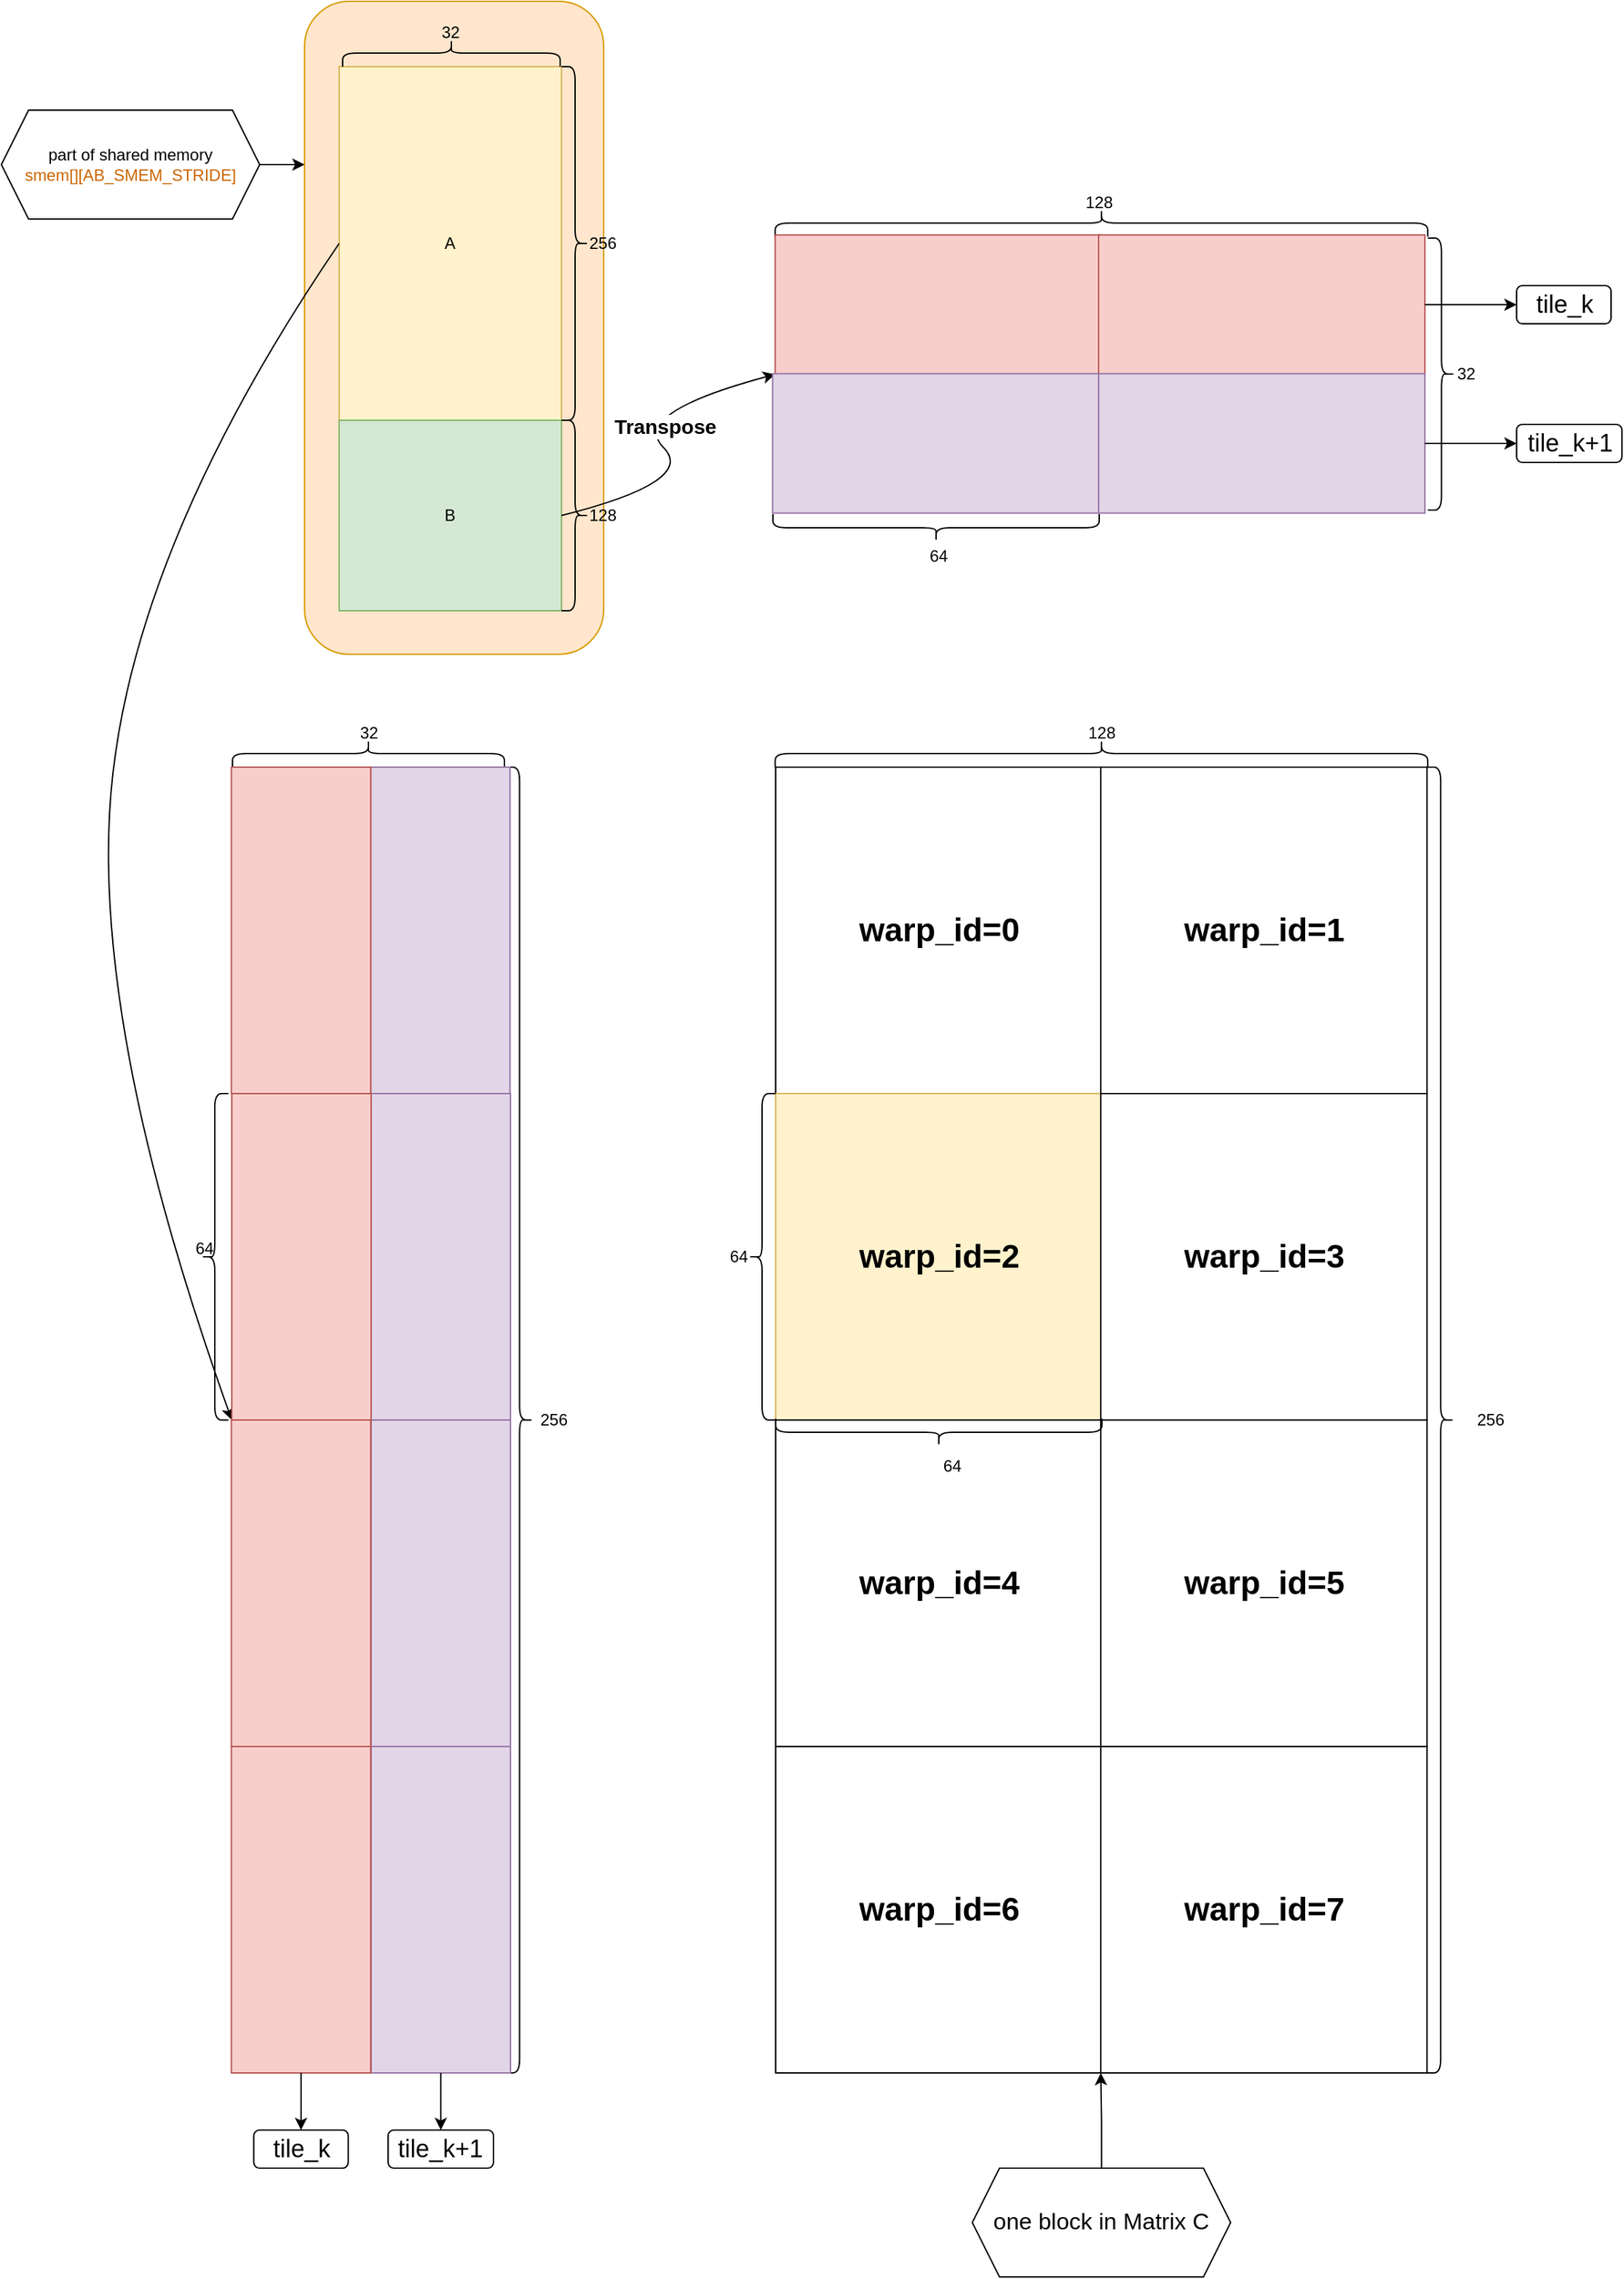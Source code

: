 <mxfile version="24.0.4" type="device">
  <diagram name="Page-1" id="_nR7e4XgD6fj8UJKNjDj">
    <mxGraphModel dx="2445" dy="-3425" grid="1" gridSize="10" guides="1" tooltips="1" connect="1" arrows="1" fold="1" page="1" pageScale="1" pageWidth="850" pageHeight="1100" math="0" shadow="0">
      <root>
        <mxCell id="0" />
        <mxCell id="1" parent="0" />
        <mxCell id="BASvvJVavqTpIo9RgMH1-975" value="" style="rounded=1;whiteSpace=wrap;html=1;fillColor=#ffe6cc;strokeColor=#d79b00;" parent="1" vertex="1">
          <mxGeometry x="-348.96" y="4587" width="220" height="480" as="geometry" />
        </mxCell>
        <mxCell id="BASvvJVavqTpIo9RgMH1-934" value="&lt;b&gt;&lt;font style=&quot;font-size: 24px;&quot;&gt;warp_id=0&lt;/font&gt;&lt;/b&gt;" style="whiteSpace=wrap;html=1;aspect=fixed;" parent="1" vertex="1">
          <mxGeometry x="-2.5" y="5150" width="240" height="240" as="geometry" />
        </mxCell>
        <mxCell id="BASvvJVavqTpIo9RgMH1-942" value="&lt;b&gt;&lt;font style=&quot;font-size: 24px;&quot;&gt;warp_id=1&lt;/font&gt;&lt;/b&gt;" style="whiteSpace=wrap;html=1;aspect=fixed;" parent="1" vertex="1">
          <mxGeometry x="236.64" y="5150" width="240" height="240" as="geometry" />
        </mxCell>
        <mxCell id="BASvvJVavqTpIo9RgMH1-943" value="&lt;b&gt;&lt;font style=&quot;font-size: 24px;&quot;&gt;warp_id=2&lt;/font&gt;&lt;/b&gt;" style="whiteSpace=wrap;html=1;aspect=fixed;fillColor=#fff2cc;strokeColor=#d6b656;" parent="1" vertex="1">
          <mxGeometry x="-2.5" y="5390" width="240" height="240" as="geometry" />
        </mxCell>
        <mxCell id="BASvvJVavqTpIo9RgMH1-944" value="&lt;b&gt;&lt;font style=&quot;font-size: 24px;&quot;&gt;warp_id=3&lt;/font&gt;&lt;/b&gt;" style="whiteSpace=wrap;html=1;aspect=fixed;" parent="1" vertex="1">
          <mxGeometry x="236.64" y="5390" width="240" height="240" as="geometry" />
        </mxCell>
        <mxCell id="BASvvJVavqTpIo9RgMH1-945" value="&lt;b&gt;&lt;font style=&quot;font-size: 24px;&quot;&gt;warp_id=4&lt;/font&gt;&lt;/b&gt;" style="whiteSpace=wrap;html=1;aspect=fixed;" parent="1" vertex="1">
          <mxGeometry x="-2.5" y="5630" width="240" height="240" as="geometry" />
        </mxCell>
        <mxCell id="BASvvJVavqTpIo9RgMH1-946" value="&lt;b&gt;&lt;font style=&quot;font-size: 24px;&quot;&gt;warp_id=5&lt;/font&gt;&lt;/b&gt;" style="whiteSpace=wrap;html=1;aspect=fixed;" parent="1" vertex="1">
          <mxGeometry x="236.64" y="5630" width="240" height="240" as="geometry" />
        </mxCell>
        <mxCell id="BASvvJVavqTpIo9RgMH1-947" value="&lt;b&gt;&lt;font style=&quot;font-size: 24px;&quot;&gt;warp_id=6&lt;/font&gt;&lt;/b&gt;" style="whiteSpace=wrap;html=1;aspect=fixed;" parent="1" vertex="1">
          <mxGeometry x="-2.5" y="5870" width="240" height="240" as="geometry" />
        </mxCell>
        <mxCell id="BASvvJVavqTpIo9RgMH1-948" value="&lt;b&gt;&lt;font style=&quot;font-size: 24px;&quot;&gt;warp_id=7&lt;/font&gt;&lt;/b&gt;" style="whiteSpace=wrap;html=1;aspect=fixed;" parent="1" vertex="1">
          <mxGeometry x="236.64" y="5870" width="240" height="240" as="geometry" />
        </mxCell>
        <mxCell id="BASvvJVavqTpIo9RgMH1-949" value="" style="shape=curlyBracket;whiteSpace=wrap;html=1;rounded=1;flipH=1;labelPosition=right;verticalLabelPosition=middle;align=left;verticalAlign=middle;" parent="1" vertex="1">
          <mxGeometry x="476.64" y="5150" width="20" height="960" as="geometry" />
        </mxCell>
        <mxCell id="BASvvJVavqTpIo9RgMH1-950" value="256" style="text;html=1;align=center;verticalAlign=middle;resizable=0;points=[];autosize=1;strokeColor=none;fillColor=none;" parent="1" vertex="1">
          <mxGeometry x="502.5" y="5615" width="40" height="30" as="geometry" />
        </mxCell>
        <mxCell id="BASvvJVavqTpIo9RgMH1-951" value="" style="shape=curlyBracket;whiteSpace=wrap;html=1;rounded=1;labelPosition=left;verticalLabelPosition=middle;align=right;verticalAlign=middle;rotation=90;" parent="1" vertex="1">
          <mxGeometry x="227.16" y="4900" width="20" height="480" as="geometry" />
        </mxCell>
        <mxCell id="BASvvJVavqTpIo9RgMH1-952" value="128" style="text;html=1;align=center;verticalAlign=middle;resizable=0;points=[];autosize=1;strokeColor=none;fillColor=none;" parent="1" vertex="1">
          <mxGeometry x="217.16" y="5110" width="40" height="30" as="geometry" />
        </mxCell>
        <mxCell id="BASvvJVavqTpIo9RgMH1-955" value="" style="shape=curlyBracket;whiteSpace=wrap;html=1;rounded=1;flipH=1;labelPosition=right;verticalLabelPosition=middle;align=left;verticalAlign=middle;rotation=-90;" parent="1" vertex="1">
          <mxGeometry x="-312" y="5040" width="20" height="200" as="geometry" />
        </mxCell>
        <mxCell id="BASvvJVavqTpIo9RgMH1-956" value="32" style="text;html=1;align=center;verticalAlign=middle;resizable=0;points=[];autosize=1;strokeColor=none;fillColor=none;" parent="1" vertex="1">
          <mxGeometry x="-322.5" y="5110" width="40" height="30" as="geometry" />
        </mxCell>
        <mxCell id="BASvvJVavqTpIo9RgMH1-957" value="" style="shape=curlyBracket;whiteSpace=wrap;html=1;rounded=1;flipH=1;labelPosition=right;verticalLabelPosition=middle;align=left;verticalAlign=middle;rotation=0;" parent="1" vertex="1">
          <mxGeometry x="477.22" y="4761" width="20" height="200" as="geometry" />
        </mxCell>
        <mxCell id="BASvvJVavqTpIo9RgMH1-958" value="32" style="text;html=1;align=center;verticalAlign=middle;resizable=0;points=[];autosize=1;strokeColor=none;fillColor=none;" parent="1" vertex="1">
          <mxGeometry x="485.27" y="4846" width="40" height="30" as="geometry" />
        </mxCell>
        <mxCell id="BASvvJVavqTpIo9RgMH1-964" value="A" style="rounded=0;whiteSpace=wrap;html=1;fillColor=#fff2cc;strokeColor=#d6b656;" parent="1" vertex="1">
          <mxGeometry x="-323.56" y="4635" width="163.56" height="260" as="geometry" />
        </mxCell>
        <mxCell id="BASvvJVavqTpIo9RgMH1-965" value="B" style="rounded=0;whiteSpace=wrap;html=1;fillColor=#d5e8d4;strokeColor=#82b366;" parent="1" vertex="1">
          <mxGeometry x="-323.56" y="4895" width="163.56" height="140" as="geometry" />
        </mxCell>
        <mxCell id="BASvvJVavqTpIo9RgMH1-966" value="part of shared&amp;nbsp;&lt;span style=&quot;background-color: initial;&quot;&gt;memory&lt;/span&gt;&lt;div&gt;&lt;font color=&quot;#cc6600&quot;&gt;smem[][AB_SMEM_STRIDE]&lt;/font&gt;&lt;/div&gt;" style="shape=hexagon;perimeter=hexagonPerimeter2;whiteSpace=wrap;html=1;fixedSize=1;" parent="1" vertex="1">
          <mxGeometry x="-572" y="4667" width="190" height="80" as="geometry" />
        </mxCell>
        <mxCell id="BASvvJVavqTpIo9RgMH1-967" value="" style="shape=curlyBracket;whiteSpace=wrap;html=1;rounded=1;flipH=1;labelPosition=right;verticalLabelPosition=middle;align=left;verticalAlign=middle;rotation=-90;" parent="1" vertex="1">
          <mxGeometry x="-251.0" y="4545" width="20" height="160" as="geometry" />
        </mxCell>
        <mxCell id="BASvvJVavqTpIo9RgMH1-968" value="32" style="text;html=1;align=center;verticalAlign=middle;resizable=0;points=[];autosize=1;strokeColor=none;fillColor=none;" parent="1" vertex="1">
          <mxGeometry x="-261.78" y="4595" width="40" height="30" as="geometry" />
        </mxCell>
        <mxCell id="BASvvJVavqTpIo9RgMH1-969" value="" style="shape=curlyBracket;whiteSpace=wrap;html=1;rounded=1;flipH=1;labelPosition=right;verticalLabelPosition=middle;align=left;verticalAlign=middle;" parent="1" vertex="1">
          <mxGeometry x="-160.0" y="4635" width="20" height="260" as="geometry" />
        </mxCell>
        <mxCell id="BASvvJVavqTpIo9RgMH1-970" value="" style="shape=curlyBracket;whiteSpace=wrap;html=1;rounded=1;flipH=1;labelPosition=right;verticalLabelPosition=middle;align=left;verticalAlign=middle;" parent="1" vertex="1">
          <mxGeometry x="-160.0" y="4895" width="20" height="140" as="geometry" />
        </mxCell>
        <mxCell id="BASvvJVavqTpIo9RgMH1-971" value="256" style="text;html=1;align=center;verticalAlign=middle;resizable=0;points=[];autosize=1;strokeColor=none;fillColor=none;" parent="1" vertex="1">
          <mxGeometry x="-150" y="4750" width="40" height="30" as="geometry" />
        </mxCell>
        <mxCell id="BASvvJVavqTpIo9RgMH1-972" value="128" style="text;html=1;align=center;verticalAlign=middle;resizable=0;points=[];autosize=1;strokeColor=none;fillColor=none;" parent="1" vertex="1">
          <mxGeometry x="-150" y="4950" width="40" height="30" as="geometry" />
        </mxCell>
        <mxCell id="BASvvJVavqTpIo9RgMH1-973" value="" style="endArrow=classic;html=1;rounded=0;entryX=0;entryY=0.25;entryDx=0;entryDy=0;exitX=1;exitY=0.5;exitDx=0;exitDy=0;" parent="1" source="BASvvJVavqTpIo9RgMH1-966" target="BASvvJVavqTpIo9RgMH1-975" edge="1">
          <mxGeometry width="50" height="50" relative="1" as="geometry">
            <mxPoint x="-410.0" y="4915" as="sourcePoint" />
            <mxPoint x="-360.0" y="4865" as="targetPoint" />
          </mxGeometry>
        </mxCell>
        <mxCell id="BASvvJVavqTpIo9RgMH1-974" value="" style="curved=1;endArrow=classic;html=1;rounded=0;exitX=0;exitY=0.5;exitDx=0;exitDy=0;entryX=0;entryY=0.5;entryDx=0;entryDy=0;" parent="1" source="BASvvJVavqTpIo9RgMH1-964" edge="1">
          <mxGeometry width="50" height="50" relative="1" as="geometry">
            <mxPoint x="-570" y="5110" as="sourcePoint" />
            <mxPoint x="-402.5" y="5630.0" as="targetPoint" />
            <Array as="points">
              <mxPoint x="-470" y="4980" />
              <mxPoint x="-510" y="5330" />
            </Array>
          </mxGeometry>
        </mxCell>
        <mxCell id="BASvvJVavqTpIo9RgMH1-977" value="" style="curved=1;endArrow=classic;html=1;rounded=0;exitX=1;exitY=0.5;exitDx=0;exitDy=0;entryX=0;entryY=0;entryDx=0;entryDy=0;" parent="1" source="BASvvJVavqTpIo9RgMH1-965" edge="1">
          <mxGeometry width="50" height="50" relative="1" as="geometry">
            <mxPoint x="-110" y="4940" as="sourcePoint" />
            <mxPoint x="-2.84" y="4861.25" as="targetPoint" />
            <Array as="points">
              <mxPoint x="-60" y="4940" />
              <mxPoint x="-110" y="4890" />
            </Array>
          </mxGeometry>
        </mxCell>
        <mxCell id="BASvvJVavqTpIo9RgMH1-978" value="&lt;font style=&quot;font-size: 15px;&quot;&gt;&lt;b&gt;Transpose&lt;/b&gt;&lt;/font&gt;" style="edgeLabel;html=1;align=center;verticalAlign=middle;resizable=0;points=[];" parent="BASvvJVavqTpIo9RgMH1-977" vertex="1" connectable="0">
          <mxGeometry x="0.052" y="-12" relative="1" as="geometry">
            <mxPoint as="offset" />
          </mxGeometry>
        </mxCell>
        <mxCell id="BASvvJVavqTpIo9RgMH1-979" value="" style="shape=curlyBracket;whiteSpace=wrap;html=1;rounded=1;flipH=1;labelPosition=right;verticalLabelPosition=middle;align=left;verticalAlign=middle;" parent="1" vertex="1">
          <mxGeometry x="-200.83" y="5150" width="20" height="960" as="geometry" />
        </mxCell>
        <mxCell id="BASvvJVavqTpIo9RgMH1-980" value="256" style="text;html=1;align=center;verticalAlign=middle;resizable=0;points=[];autosize=1;strokeColor=none;fillColor=none;" parent="1" vertex="1">
          <mxGeometry x="-185.82" y="5615" width="40" height="30" as="geometry" />
        </mxCell>
        <mxCell id="BASvvJVavqTpIo9RgMH1-981" value="128" style="text;html=1;align=center;verticalAlign=middle;resizable=0;points=[];autosize=1;strokeColor=none;fillColor=none;" parent="1" vertex="1">
          <mxGeometry x="215" y="4720" width="40" height="30" as="geometry" />
        </mxCell>
        <mxCell id="BASvvJVavqTpIo9RgMH1-982" value="" style="shape=curlyBracket;whiteSpace=wrap;html=1;rounded=1;labelPosition=left;verticalLabelPosition=middle;align=right;verticalAlign=middle;rotation=90;" parent="1" vertex="1">
          <mxGeometry x="227.16" y="4510" width="20" height="480" as="geometry" />
        </mxCell>
        <mxCell id="BASvvJVavqTpIo9RgMH1-983" value="" style="shape=curlyBracket;whiteSpace=wrap;html=1;rounded=1;flipH=1;labelPosition=right;verticalLabelPosition=middle;align=left;verticalAlign=middle;rotation=-180;" parent="1" vertex="1">
          <mxGeometry x="-22.5" y="5390" width="20" height="240" as="geometry" />
        </mxCell>
        <mxCell id="BASvvJVavqTpIo9RgMH1-984" value="64" style="text;html=1;align=center;verticalAlign=middle;resizable=0;points=[];autosize=1;strokeColor=none;fillColor=none;" parent="1" vertex="1">
          <mxGeometry x="-50" y="5495" width="40" height="30" as="geometry" />
        </mxCell>
        <mxCell id="BASvvJVavqTpIo9RgMH1-985" value="" style="shape=curlyBracket;whiteSpace=wrap;html=1;rounded=1;flipH=1;labelPosition=right;verticalLabelPosition=middle;align=left;verticalAlign=middle;rotation=90;" parent="1" vertex="1">
          <mxGeometry x="107.5" y="5519" width="20" height="240" as="geometry" />
        </mxCell>
        <mxCell id="BASvvJVavqTpIo9RgMH1-986" value="64" style="text;html=1;align=center;verticalAlign=middle;resizable=0;points=[];autosize=1;strokeColor=none;fillColor=none;" parent="1" vertex="1">
          <mxGeometry x="97.16" y="4980" width="40" height="30" as="geometry" />
        </mxCell>
        <mxCell id="BASvvJVavqTpIo9RgMH1-988" style="edgeStyle=orthogonalEdgeStyle;rounded=0;orthogonalLoop=1;jettySize=auto;html=1;entryX=0;entryY=1;entryDx=0;entryDy=0;" parent="1" source="BASvvJVavqTpIo9RgMH1-987" target="BASvvJVavqTpIo9RgMH1-948" edge="1">
          <mxGeometry relative="1" as="geometry" />
        </mxCell>
        <mxCell id="BASvvJVavqTpIo9RgMH1-987" value="&lt;div&gt;&lt;font style=&quot;font-size: 17px;&quot;&gt;one block in Matrix C&lt;/font&gt;&lt;/div&gt;" style="shape=hexagon;perimeter=hexagonPerimeter2;whiteSpace=wrap;html=1;fixedSize=1;" parent="1" vertex="1">
          <mxGeometry x="142.16" y="6180" width="190" height="80" as="geometry" />
        </mxCell>
        <mxCell id="BASvvJVavqTpIo9RgMH1-1023" value="" style="rounded=0;whiteSpace=wrap;html=1;fillColor=#e1d5e7;strokeColor=#9673a6;" parent="1" vertex="1">
          <mxGeometry x="-300.33" y="5150" width="102.5" height="240" as="geometry" />
        </mxCell>
        <mxCell id="BASvvJVavqTpIo9RgMH1-1024" value="" style="rounded=0;whiteSpace=wrap;html=1;fillColor=#e1d5e7;strokeColor=#9673a6;" parent="1" vertex="1">
          <mxGeometry x="-300.02" y="5390" width="102.5" height="240" as="geometry" />
        </mxCell>
        <mxCell id="BASvvJVavqTpIo9RgMH1-1025" value="" style="rounded=0;whiteSpace=wrap;html=1;fillColor=#e1d5e7;strokeColor=#9673a6;" parent="1" vertex="1">
          <mxGeometry x="-300.02" y="5630" width="102.5" height="240" as="geometry" />
        </mxCell>
        <mxCell id="BASvvJVavqTpIo9RgMH1-1026" value="" style="rounded=0;whiteSpace=wrap;html=1;fillColor=#e1d5e7;strokeColor=#9673a6;" parent="1" vertex="1">
          <mxGeometry x="-300.02" y="5870" width="102.5" height="240" as="geometry" />
        </mxCell>
        <mxCell id="BASvvJVavqTpIo9RgMH1-1028" value="" style="rounded=0;whiteSpace=wrap;html=1;fillColor=#f8cecc;strokeColor=#b85450;" parent="1" vertex="1">
          <mxGeometry x="-402.83" y="5150" width="102.5" height="240" as="geometry" />
        </mxCell>
        <mxCell id="BASvvJVavqTpIo9RgMH1-1029" value="" style="rounded=0;whiteSpace=wrap;html=1;fillColor=#f8cecc;strokeColor=#b85450;" parent="1" vertex="1">
          <mxGeometry x="-402.52" y="5390" width="102.5" height="240" as="geometry" />
        </mxCell>
        <mxCell id="BASvvJVavqTpIo9RgMH1-1030" value="" style="rounded=0;whiteSpace=wrap;html=1;fillColor=#f8cecc;strokeColor=#b85450;" parent="1" vertex="1">
          <mxGeometry x="-402.83" y="5630" width="102.5" height="240" as="geometry" />
        </mxCell>
        <mxCell id="BASvvJVavqTpIo9RgMH1-1031" value="" style="rounded=0;whiteSpace=wrap;html=1;fillColor=#f8cecc;strokeColor=#b85450;" parent="1" vertex="1">
          <mxGeometry x="-402.83" y="5870" width="102.5" height="240" as="geometry" />
        </mxCell>
        <mxCell id="BASvvJVavqTpIo9RgMH1-1032" value="" style="rounded=0;whiteSpace=wrap;html=1;fillColor=#f8cecc;strokeColor=#b85450;rotation=-90;" parent="1" vertex="1">
          <mxGeometry x="65.91" y="4690" width="102.5" height="240" as="geometry" />
        </mxCell>
        <mxCell id="BASvvJVavqTpIo9RgMH1-1033" value="" style="rounded=0;whiteSpace=wrap;html=1;fillColor=#f8cecc;strokeColor=#b85450;rotation=-90;" parent="1" vertex="1">
          <mxGeometry x="303.82" y="4690" width="102.5" height="240" as="geometry" />
        </mxCell>
        <mxCell id="BASvvJVavqTpIo9RgMH1-1034" value="" style="rounded=0;whiteSpace=wrap;html=1;fillColor=#e1d5e7;strokeColor=#9673a6;rotation=-90;" parent="1" vertex="1">
          <mxGeometry x="63.99" y="4792" width="102.5" height="240" as="geometry" />
        </mxCell>
        <mxCell id="BASvvJVavqTpIo9RgMH1-1035" value="" style="rounded=0;whiteSpace=wrap;html=1;fillColor=#e1d5e7;strokeColor=#9673a6;rotation=-90;" parent="1" vertex="1">
          <mxGeometry x="303.82" y="4792" width="102.5" height="240" as="geometry" />
        </mxCell>
        <mxCell id="BASvvJVavqTpIo9RgMH1-1101" value="" style="shape=curlyBracket;whiteSpace=wrap;html=1;rounded=1;flipH=1;labelPosition=right;verticalLabelPosition=middle;align=left;verticalAlign=middle;rotation=-180;" parent="1" vertex="1">
          <mxGeometry x="-425" y="5390" width="20" height="240" as="geometry" />
        </mxCell>
        <mxCell id="BASvvJVavqTpIo9RgMH1-1102" value="64" style="text;html=1;align=center;verticalAlign=middle;resizable=0;points=[];autosize=1;strokeColor=none;fillColor=none;" parent="1" vertex="1">
          <mxGeometry x="-442.52" y="5489" width="40" height="30" as="geometry" />
        </mxCell>
        <mxCell id="BASvvJVavqTpIo9RgMH1-1105" value="" style="shape=curlyBracket;whiteSpace=wrap;html=1;rounded=1;flipH=1;labelPosition=right;verticalLabelPosition=middle;align=left;verticalAlign=middle;rotation=90;" parent="1" vertex="1">
          <mxGeometry x="105.5" y="4854" width="20" height="240" as="geometry" />
        </mxCell>
        <mxCell id="BASvvJVavqTpIo9RgMH1-1106" value="64" style="text;html=1;align=center;verticalAlign=middle;resizable=0;points=[];autosize=1;strokeColor=none;fillColor=none;" parent="1" vertex="1">
          <mxGeometry x="107.0" y="5649" width="40" height="30" as="geometry" />
        </mxCell>
        <mxCell id="-KBGE8kH6DRYZK8Ywqwe-1" value="" style="endArrow=classic;html=1;rounded=0;exitX=0.5;exitY=1;exitDx=0;exitDy=0;entryX=0;entryY=0.5;entryDx=0;entryDy=0;" edge="1" parent="1" source="BASvvJVavqTpIo9RgMH1-1033" target="-KBGE8kH6DRYZK8Ywqwe-2">
          <mxGeometry width="50" height="50" relative="1" as="geometry">
            <mxPoint x="520" y="4790" as="sourcePoint" />
            <mxPoint x="540" y="4780" as="targetPoint" />
          </mxGeometry>
        </mxCell>
        <mxCell id="-KBGE8kH6DRYZK8Ywqwe-2" value="&lt;font style=&quot;font-size: 18px;&quot;&gt;tile_k&lt;/font&gt;" style="rounded=1;whiteSpace=wrap;html=1;" vertex="1" parent="1">
          <mxGeometry x="542.5" y="4796" width="69.5" height="28" as="geometry" />
        </mxCell>
        <mxCell id="-KBGE8kH6DRYZK8Ywqwe-3" value="&lt;font style=&quot;font-size: 18px;&quot;&gt;tile_k+1&lt;/font&gt;" style="rounded=1;whiteSpace=wrap;html=1;" vertex="1" parent="1">
          <mxGeometry x="542.5" y="4898" width="77.5" height="28" as="geometry" />
        </mxCell>
        <mxCell id="-KBGE8kH6DRYZK8Ywqwe-4" value="" style="endArrow=classic;html=1;rounded=0;exitX=0.5;exitY=1;exitDx=0;exitDy=0;entryX=0;entryY=0.5;entryDx=0;entryDy=0;" edge="1" parent="1" source="BASvvJVavqTpIo9RgMH1-1035" target="-KBGE8kH6DRYZK8Ywqwe-3">
          <mxGeometry width="50" height="50" relative="1" as="geometry">
            <mxPoint x="485.27" y="4908" as="sourcePoint" />
            <mxPoint x="553.27" y="4876" as="targetPoint" />
          </mxGeometry>
        </mxCell>
        <mxCell id="-KBGE8kH6DRYZK8Ywqwe-5" value="&lt;font style=&quot;font-size: 18px;&quot;&gt;tile_k&lt;/font&gt;" style="rounded=1;whiteSpace=wrap;html=1;" vertex="1" parent="1">
          <mxGeometry x="-386.33" y="6152" width="69.5" height="28" as="geometry" />
        </mxCell>
        <mxCell id="-KBGE8kH6DRYZK8Ywqwe-6" value="&lt;font style=&quot;font-size: 18px;&quot;&gt;tile_k+1&lt;/font&gt;" style="rounded=1;whiteSpace=wrap;html=1;" vertex="1" parent="1">
          <mxGeometry x="-287.52" y="6152" width="77.5" height="28" as="geometry" />
        </mxCell>
        <mxCell id="-KBGE8kH6DRYZK8Ywqwe-7" value="" style="endArrow=classic;html=1;rounded=0;exitX=0.5;exitY=1;exitDx=0;exitDy=0;entryX=0.5;entryY=0;entryDx=0;entryDy=0;" edge="1" parent="1" source="BASvvJVavqTpIo9RgMH1-1031" target="-KBGE8kH6DRYZK8Ywqwe-5">
          <mxGeometry width="50" height="50" relative="1" as="geometry">
            <mxPoint x="-180" y="6130" as="sourcePoint" />
            <mxPoint x="-130" y="6080" as="targetPoint" />
          </mxGeometry>
        </mxCell>
        <mxCell id="-KBGE8kH6DRYZK8Ywqwe-8" value="" style="endArrow=classic;html=1;rounded=0;exitX=0.5;exitY=1;exitDx=0;exitDy=0;entryX=0.5;entryY=0;entryDx=0;entryDy=0;" edge="1" parent="1" source="BASvvJVavqTpIo9RgMH1-1026" target="-KBGE8kH6DRYZK8Ywqwe-6">
          <mxGeometry width="50" height="50" relative="1" as="geometry">
            <mxPoint x="-342" y="6120" as="sourcePoint" />
            <mxPoint x="-342" y="6162" as="targetPoint" />
          </mxGeometry>
        </mxCell>
      </root>
    </mxGraphModel>
  </diagram>
</mxfile>
